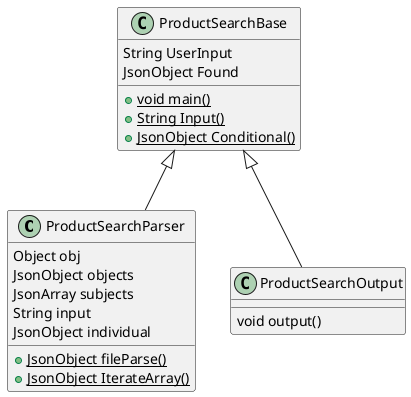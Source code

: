 @startuml
'https://plantuml.com/class-diagram



class ProductSearchParser{
    + {static} JsonObject fileParse()
    + {static} JsonObject IterateArray()
    Object obj
    JsonObject objects
    JsonArray subjects
    String input
    JsonObject individual
}

class ProductSearchBase{
    + {static} void main()
    + {static} String Input()
    + {static} JsonObject Conditional()
    String UserInput
    JsonObject Found

}

class ProductSearchOutput{
    void output()
}
ProductSearchBase <|-- ProductSearchParser
ProductSearchBase <|-- ProductSearchOutput

@enduml